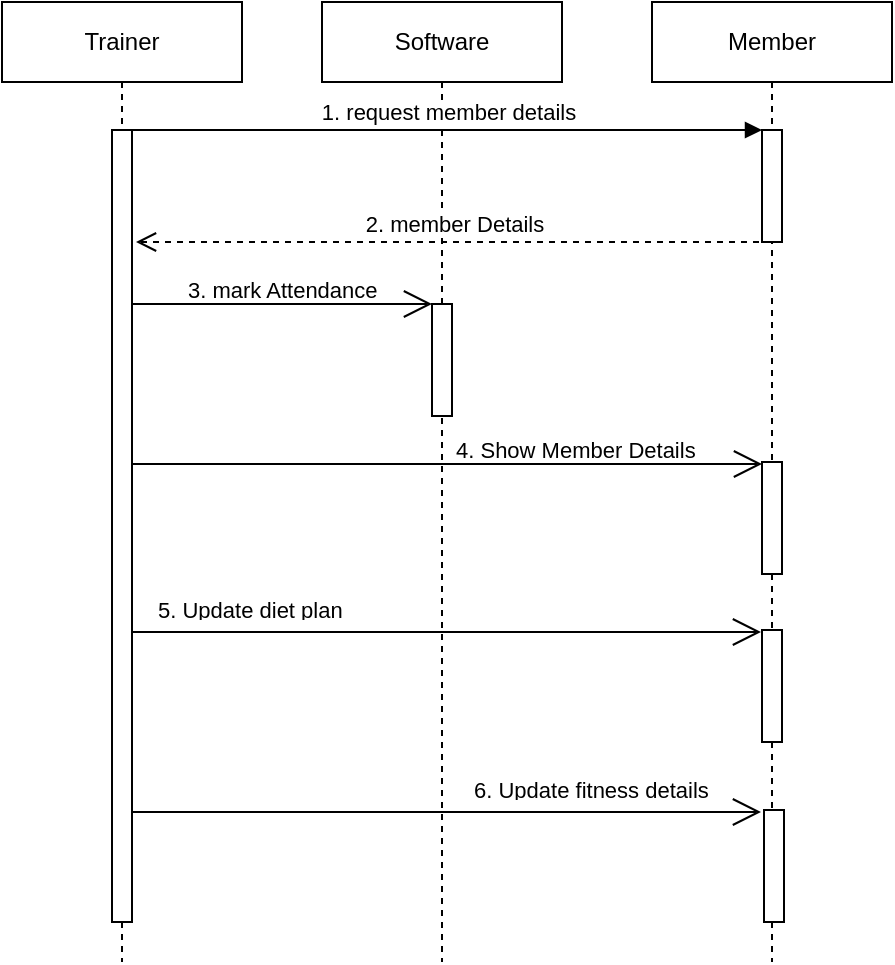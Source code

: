 <mxfile version="25.0.3">
  <diagram name="Page-1" id="2YBvvXClWsGukQMizWep">
    <mxGraphModel dx="1312" dy="557" grid="1" gridSize="10" guides="1" tooltips="1" connect="1" arrows="1" fold="1" page="1" pageScale="1" pageWidth="850" pageHeight="1100" math="0" shadow="0">
      <root>
        <mxCell id="0" />
        <mxCell id="1" parent="0" />
        <mxCell id="_xnIuPefK0gF_MjHe_i0-9" value="Trainer" style="shape=umlLifeline;perimeter=lifelinePerimeter;whiteSpace=wrap;html=1;container=1;dropTarget=0;collapsible=0;recursiveResize=0;outlineConnect=0;portConstraint=eastwest;newEdgeStyle={&quot;curved&quot;:0,&quot;rounded&quot;:0};" vertex="1" parent="1">
          <mxGeometry x="40" y="40" width="120" height="480" as="geometry" />
        </mxCell>
        <mxCell id="_xnIuPefK0gF_MjHe_i0-19" value="" style="html=1;points=[[0,0,0,0,5],[0,1,0,0,-5],[1,0,0,0,5],[1,1,0,0,-5]];perimeter=orthogonalPerimeter;outlineConnect=0;targetShapes=umlLifeline;portConstraint=eastwest;newEdgeStyle={&quot;curved&quot;:0,&quot;rounded&quot;:0};" vertex="1" parent="_xnIuPefK0gF_MjHe_i0-9">
          <mxGeometry x="55" y="64" width="10" height="396" as="geometry" />
        </mxCell>
        <mxCell id="_xnIuPefK0gF_MjHe_i0-11" value="Software" style="shape=umlLifeline;perimeter=lifelinePerimeter;whiteSpace=wrap;html=1;container=1;dropTarget=0;collapsible=0;recursiveResize=0;outlineConnect=0;portConstraint=eastwest;newEdgeStyle={&quot;curved&quot;:0,&quot;rounded&quot;:0};" vertex="1" parent="1">
          <mxGeometry x="200" y="40" width="120" height="480" as="geometry" />
        </mxCell>
        <mxCell id="_xnIuPefK0gF_MjHe_i0-22" value="" style="html=1;points=[[0,0,0,0,5],[0,1,0,0,-5],[1,0,0,0,5],[1,1,0,0,-5]];perimeter=orthogonalPerimeter;outlineConnect=0;targetShapes=umlLifeline;portConstraint=eastwest;newEdgeStyle={&quot;curved&quot;:0,&quot;rounded&quot;:0};" vertex="1" parent="_xnIuPefK0gF_MjHe_i0-11">
          <mxGeometry x="55" y="151" width="10" height="56" as="geometry" />
        </mxCell>
        <mxCell id="_xnIuPefK0gF_MjHe_i0-12" value="Member" style="shape=umlLifeline;perimeter=lifelinePerimeter;whiteSpace=wrap;html=1;container=1;dropTarget=0;collapsible=0;recursiveResize=0;outlineConnect=0;portConstraint=eastwest;newEdgeStyle={&quot;curved&quot;:0,&quot;rounded&quot;:0};" vertex="1" parent="1">
          <mxGeometry x="365" y="40" width="120" height="480" as="geometry" />
        </mxCell>
        <mxCell id="_xnIuPefK0gF_MjHe_i0-17" value="" style="html=1;points=[[0,0,0,0,5],[0,1,0,0,-5],[1,0,0,0,5],[1,1,0,0,-5]];perimeter=orthogonalPerimeter;outlineConnect=0;targetShapes=umlLifeline;portConstraint=eastwest;newEdgeStyle={&quot;curved&quot;:0,&quot;rounded&quot;:0};" vertex="1" parent="_xnIuPefK0gF_MjHe_i0-12">
          <mxGeometry x="55" y="64" width="10" height="56" as="geometry" />
        </mxCell>
        <mxCell id="_xnIuPefK0gF_MjHe_i0-26" value="" style="html=1;points=[[0,0,0,0,5],[0,1,0,0,-5],[1,0,0,0,5],[1,1,0,0,-5]];perimeter=orthogonalPerimeter;outlineConnect=0;targetShapes=umlLifeline;portConstraint=eastwest;newEdgeStyle={&quot;curved&quot;:0,&quot;rounded&quot;:0};" vertex="1" parent="_xnIuPefK0gF_MjHe_i0-12">
          <mxGeometry x="55" y="230" width="10" height="56" as="geometry" />
        </mxCell>
        <mxCell id="_xnIuPefK0gF_MjHe_i0-31" value="" style="html=1;points=[[0,0,0,0,5],[0,1,0,0,-5],[1,0,0,0,5],[1,1,0,0,-5]];perimeter=orthogonalPerimeter;outlineConnect=0;targetShapes=umlLifeline;portConstraint=eastwest;newEdgeStyle={&quot;curved&quot;:0,&quot;rounded&quot;:0};" vertex="1" parent="_xnIuPefK0gF_MjHe_i0-12">
          <mxGeometry x="55" y="314" width="10" height="56" as="geometry" />
        </mxCell>
        <mxCell id="_xnIuPefK0gF_MjHe_i0-32" value="" style="html=1;points=[[0,0,0,0,5],[0,1,0,0,-5],[1,0,0,0,5],[1,1,0,0,-5]];perimeter=orthogonalPerimeter;outlineConnect=0;targetShapes=umlLifeline;portConstraint=eastwest;newEdgeStyle={&quot;curved&quot;:0,&quot;rounded&quot;:0};" vertex="1" parent="_xnIuPefK0gF_MjHe_i0-12">
          <mxGeometry x="56" y="404" width="10" height="56" as="geometry" />
        </mxCell>
        <mxCell id="_xnIuPefK0gF_MjHe_i0-20" value="1. request member details" style="html=1;verticalAlign=bottom;endArrow=block;curved=0;rounded=0;entryX=0;entryY=0;entryDx=0;entryDy=5;entryPerimeter=0;" edge="1" parent="1">
          <mxGeometry width="80" relative="1" as="geometry">
            <mxPoint x="105" y="104" as="sourcePoint" />
            <mxPoint x="420" y="104" as="targetPoint" />
          </mxGeometry>
        </mxCell>
        <mxCell id="_xnIuPefK0gF_MjHe_i0-21" value="2. member Details" style="html=1;verticalAlign=bottom;endArrow=open;dashed=1;endSize=8;curved=0;rounded=0;" edge="1" parent="1">
          <mxGeometry x="0.002" relative="1" as="geometry">
            <mxPoint x="424.5" y="160" as="sourcePoint" />
            <mxPoint x="107" y="160" as="targetPoint" />
            <mxPoint as="offset" />
          </mxGeometry>
        </mxCell>
        <mxCell id="_xnIuPefK0gF_MjHe_i0-23" value="" style="endArrow=open;endFill=1;endSize=12;html=1;rounded=0;" edge="1" parent="1">
          <mxGeometry width="160" relative="1" as="geometry">
            <mxPoint x="105" y="191" as="sourcePoint" />
            <mxPoint x="255" y="191" as="targetPoint" />
          </mxGeometry>
        </mxCell>
        <mxCell id="_xnIuPefK0gF_MjHe_i0-25" value="&lt;font style=&quot;font-size: 11px;&quot;&gt;3. mark Attendance&lt;/font&gt;" style="text;strokeColor=none;fillColor=none;align=left;verticalAlign=top;spacingLeft=4;spacingRight=4;overflow=hidden;rotatable=0;points=[[0,0.5],[1,0.5]];portConstraint=eastwest;whiteSpace=wrap;html=1;" vertex="1" parent="1">
          <mxGeometry x="127" y="170" width="110" height="16" as="geometry" />
        </mxCell>
        <mxCell id="_xnIuPefK0gF_MjHe_i0-27" value="" style="endArrow=open;endFill=1;endSize=12;html=1;rounded=0;" edge="1" parent="1" target="_xnIuPefK0gF_MjHe_i0-26">
          <mxGeometry width="160" relative="1" as="geometry">
            <mxPoint x="105" y="271" as="sourcePoint" />
            <mxPoint x="415" y="271" as="targetPoint" />
          </mxGeometry>
        </mxCell>
        <mxCell id="_xnIuPefK0gF_MjHe_i0-30" value="&lt;font style=&quot;font-size: 11px;&quot;&gt;4. Show Member Details&lt;/font&gt;" style="text;strokeColor=none;fillColor=none;align=left;verticalAlign=top;spacingLeft=4;spacingRight=4;overflow=hidden;rotatable=0;points=[[0,0.5],[1,0.5]];portConstraint=eastwest;whiteSpace=wrap;html=1;" vertex="1" parent="1">
          <mxGeometry x="261" y="250" width="140" height="16" as="geometry" />
        </mxCell>
        <mxCell id="_xnIuPefK0gF_MjHe_i0-34" value="" style="endArrow=open;endFill=1;endSize=12;html=1;rounded=0;" edge="1" parent="1">
          <mxGeometry width="160" relative="1" as="geometry">
            <mxPoint x="104.5" y="355" as="sourcePoint" />
            <mxPoint x="419.5" y="355" as="targetPoint" />
          </mxGeometry>
        </mxCell>
        <mxCell id="_xnIuPefK0gF_MjHe_i0-35" value="" style="endArrow=open;endFill=1;endSize=12;html=1;rounded=0;" edge="1" parent="1">
          <mxGeometry width="160" relative="1" as="geometry">
            <mxPoint x="104.5" y="445" as="sourcePoint" />
            <mxPoint x="419.5" y="445" as="targetPoint" />
          </mxGeometry>
        </mxCell>
        <mxCell id="_xnIuPefK0gF_MjHe_i0-36" value="&lt;font style=&quot;font-size: 11px;&quot;&gt;5. Update diet plan&lt;/font&gt;" style="text;strokeColor=none;fillColor=none;align=left;verticalAlign=top;spacingLeft=4;spacingRight=4;overflow=hidden;rotatable=0;points=[[0,0.5],[1,0.5]];portConstraint=eastwest;whiteSpace=wrap;html=1;" vertex="1" parent="1">
          <mxGeometry x="112" y="330" width="140" height="16" as="geometry" />
        </mxCell>
        <mxCell id="_xnIuPefK0gF_MjHe_i0-37" value="&lt;font style=&quot;font-size: 11px;&quot;&gt;6. Update fitness details&lt;/font&gt;" style="text;strokeColor=none;fillColor=none;align=left;verticalAlign=top;spacingLeft=4;spacingRight=4;overflow=hidden;rotatable=0;points=[[0,0.5],[1,0.5]];portConstraint=eastwest;whiteSpace=wrap;html=1;" vertex="1" parent="1">
          <mxGeometry x="270" y="420" width="140" height="16" as="geometry" />
        </mxCell>
      </root>
    </mxGraphModel>
  </diagram>
</mxfile>
